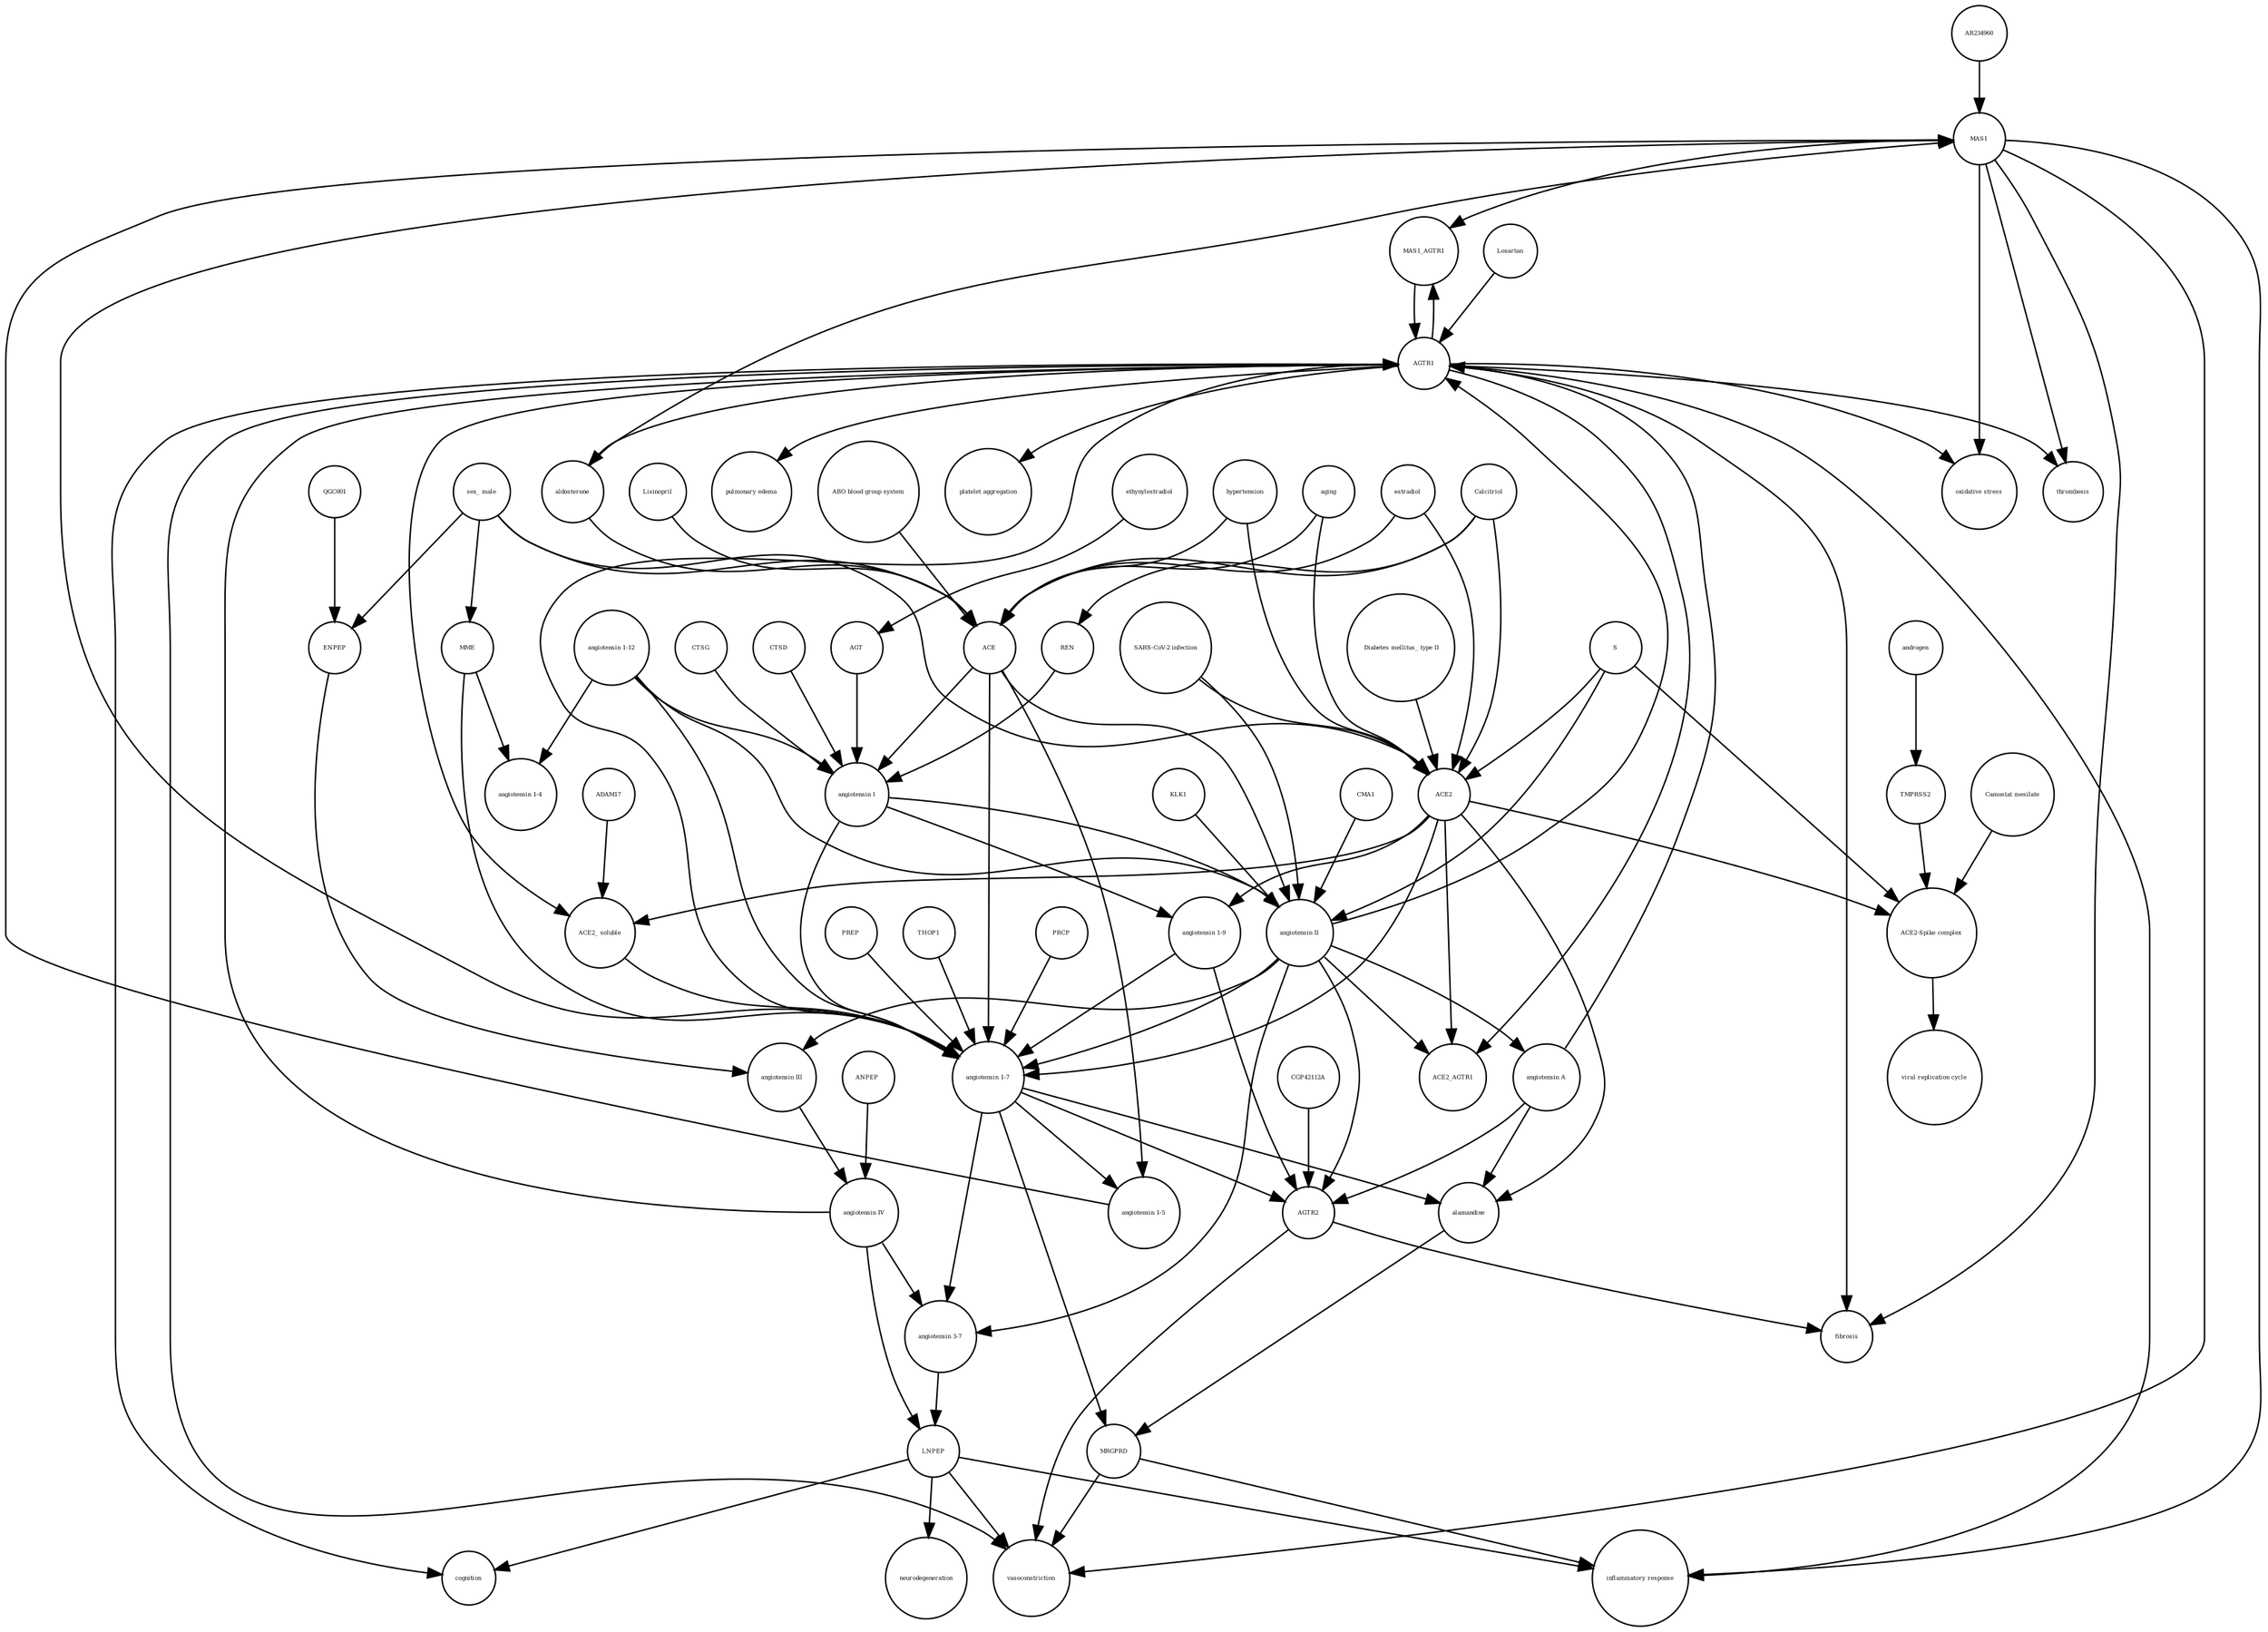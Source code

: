 strict digraph  {
MRGPRD [annotation="urn_miriam_hgnc_HGNC%3A29626", bipartite=0, cls=macromolecule, fontsize=4, label=MRGPRD, shape=circle];
"inflammatory response" [annotation="urn_miriam_obo.go_GO%3A0006954", bipartite=0, cls=phenotype, fontsize=4, label="inflammatory response", shape=circle];
MAS1 [annotation="urn_miriam_hgnc_HGNC%3A6899", bipartite=0, cls=macromolecule, fontsize=4, label=MAS1, shape=circle];
AGTR2 [annotation="urn_miriam_hgnc_HGNC%3A338", bipartite=0, cls=macromolecule, fontsize=4, label=AGTR2, shape=circle];
vasoconstriction [annotation=urn_miriam_mesh_D014661, bipartite=0, cls=phenotype, fontsize=4, label=vasoconstriction, shape=circle];
LNPEP [annotation="urn_miriam_hgnc_HGNC%3A6656", bipartite=0, cls=macromolecule, fontsize=4, label=LNPEP, shape=circle];
"ACE2-Spike complex" [annotation=urn_miriam_pubmed_32275855, bipartite=0, cls=complex, fontsize=4, label="ACE2-Spike complex", shape=circle];
"viral replication cycle" [annotation=urn_miriam_mesh_D014661, bipartite=0, cls=phenotype, fontsize=4, label="viral replication cycle", shape=circle];
fibrosis [annotation=urn_miriam_mesh_D005355, bipartite=0, cls=phenotype, fontsize=4, label=fibrosis, shape=circle];
"oxidative stress" [annotation="urn_miriam_obo.go_GO%3A0006979", bipartite=0, cls=phenotype, fontsize=4, label="oxidative stress", shape=circle];
thrombosis [annotation=urn_miriam_mesh_D013927, bipartite=0, cls=phenotype, fontsize=4, label=thrombosis, shape=circle];
AGTR1 [annotation="urn_miriam_hgnc_HGNC%3A336", bipartite=0, cls=macromolecule, fontsize=4, label=AGTR1, shape=circle];
neurodegeneration [annotation=urn_miriam_mesh_D009410, bipartite=0, cls=phenotype, fontsize=4, label=neurodegeneration, shape=circle];
cognition [annotation=urn_miriam_mesh_D003071, bipartite=0, cls=phenotype, fontsize=4, label=cognition, shape=circle];
"pulmonary edema" [annotation=urn_miriam_mesh_D011654, bipartite=0, cls=phenotype, fontsize=4, label="pulmonary edema", shape=circle];
"platelet aggregation" [annotation="urn_miriam_obo.go_GO%3A0070527", bipartite=0, cls=phenotype, fontsize=4, label="platelet aggregation", shape=circle];
"angiotensin II" [annotation="urn_miriam_obo.chebi_CHEBI%3A48432", bipartite=0, cls="simple chemical", fontsize=4, label="angiotensin II", shape=circle];
Calcitriol [annotation="urn_miriam_obo.chebi_CHEBI%3A17823", bipartite=0, cls="simple chemical", fontsize=4, label=Calcitriol, shape=circle];
hypertension [annotation=urn_miriam_mesh_D006973, bipartite=0, cls=phenotype, fontsize=4, label=hypertension, shape=circle];
"angiotensin 1-4" [annotation=urn_miriam_pubmed_22490446, bipartite=0, cls="simple chemical", fontsize=4, label="angiotensin 1-4", shape=circle];
"SARS-CoV-2 infection" [annotation="urn_miriam_taxonomy_2697049|urn_miriam_mesh_C000657245", bipartite=0, cls=phenotype, fontsize=4, label="SARS-CoV-2 infection", shape=circle];
aging [annotation="urn_miriam_obo.go_GO%3A0007568", bipartite=0, cls=phenotype, fontsize=4, label=aging, shape=circle];
KLK1 [annotation="urn_miriam_hgnc_HGNC%3A6357", bipartite=0, cls=macromolecule, fontsize=4, label=KLK1, shape=circle];
PREP [annotation="urn_miriam_hgnc_HGNC%3A9358", bipartite=0, cls=macromolecule, fontsize=4, label=PREP, shape=circle];
Lisinopril [annotation="urn_miriam_obo.chebi_CHEBI%3A43755", bipartite=0, cls="simple chemical", fontsize=4, label=Lisinopril, shape=circle];
androgen [annotation="urn_miriam_obo.chebi_CHEBI%3A50113", bipartite=0, cls="simple chemical", fontsize=4, label=androgen, shape=circle];
"angiotensin III" [annotation="urn_miriam_obo.chebi_CHEBI%3A89666", bipartite=0, cls="simple chemical", fontsize=4, label="angiotensin III", shape=circle];
"Camostat mesilate" [annotation="urn_miriam_obo.chebi_CHEBI%3A135632", bipartite=0, cls="simple chemical", fontsize=4, label="Camostat mesilate", shape=circle];
estradiol [annotation="urn_miriam_obo.chebi_CHEBI%3A16469", bipartite=0, cls="simple chemical", fontsize=4, label=estradiol, shape=circle];
ACE2_AGTR1 [annotation=urn_miriam_pubmed_25225202, bipartite=0, cls=complex, fontsize=4, label=ACE2_AGTR1, shape=circle];
"angiotensin I" [annotation="urn_miriam_obo.chebi_CHEBI%3A2718", bipartite=0, cls="simple chemical", fontsize=4, label="angiotensin I", shape=circle];
CGP42112A [annotation="urn_miriam_obo.chebi_CHEBI%3A147302", bipartite=0, cls="simple chemical", fontsize=4, label=CGP42112A, shape=circle];
ENPEP [annotation="urn_miriam_hgnc_HGNC%3A3355", bipartite=0, cls=macromolecule, fontsize=4, label=ENPEP, shape=circle];
ethynylestradiol [annotation="urn_miriam_obo.chebi_CHEBI%3A4903", bipartite=0, cls="simple chemical", fontsize=4, label=ethynylestradiol, shape=circle];
"angiotensin 1-7" [annotation="urn_miriam_obo.chebi_CHEBI%3A55438", bipartite=0, cls="simple chemical", fontsize=4, label="angiotensin 1-7", shape=circle];
"ABO blood group system" [annotation=urn_miriam_mesh_D000017, bipartite=0, cls=phenotype, fontsize=4, label="ABO blood group system", shape=circle];
"angiotensin 1-12" [annotation=urn_miriam_pubmed_27465904, bipartite=0, cls="simple chemical", fontsize=4, label="angiotensin 1-12", shape=circle];
Losartan [annotation="urn_miriam_obo.chebi_CHEBI%3A6541", bipartite=0, cls="simple chemical", fontsize=4, label=Losartan, shape=circle];
"angiotensin A" [annotation="urn_miriam_kegg.compound_C20970|urn_miriam_pubchem.compound_91691124", bipartite=0, cls="simple chemical", fontsize=4, label="angiotensin A", shape=circle];
"ANPEP " [annotation="urn_miriam_hgnc_HGNC%3A500", bipartite=0, cls=macromolecule, fontsize=4, label="ANPEP ", shape=circle];
"angiotensin IV" [annotation="urn_miriam_obo.chebi_CHEBI%3A80127", bipartite=0, cls="simple chemical", fontsize=4, label="angiotensin IV", shape=circle];
ADAM17 [annotation="urn_miriam_hgnc_HGNC%3A195", bipartite=0, cls=macromolecule, fontsize=4, label=ADAM17, shape=circle];
"angiotensin 1-5" [annotation="urn_miriam_obo.chebi_CHEBI%3A80129", bipartite=0, cls="simple chemical", fontsize=4, label="angiotensin 1-5", shape=circle];
CMA1 [annotation="urn_miriam_hgnc_HGNC%3A2097", bipartite=0, cls=macromolecule, fontsize=4, label=CMA1, shape=circle];
"angiotensin 1-9" [annotation="urn_miriam_obo.chebi_CHEBI%3A80128", bipartite=0, cls="simple chemical", fontsize=4, label="angiotensin 1-9", shape=circle];
alamandine [annotation="urn_miriam_pubchem.compound_44192273", bipartite=0, cls="simple chemical", fontsize=4, label=alamandine, shape=circle];
" Diabetes mellitus_ type II" [annotation=urn_miriam_mesh_D003924, bipartite=0, cls=phenotype, fontsize=4, label=" Diabetes mellitus_ type II", shape=circle];
ACE2 [annotation="urn_miriam_hgnc_HGNC%3A13557", bipartite=0, cls=macromolecule, fontsize=4, label=ACE2, shape=circle];
THOP1 [annotation="urn_miriam_hgnc_HGNC%3A11793", bipartite=0, cls=macromolecule, fontsize=4, label=THOP1, shape=circle];
"angiotensin 3-7" [annotation=urn_miriam_pubmed_30934934, bipartite=0, cls="simple chemical", fontsize=4, label="angiotensin 3-7", shape=circle];
MME [annotation="", bipartite=0, cls=macromolecule, fontsize=4, label=MME, shape=circle];
QGC001 [annotation=urn_miriam_pubmed_24337978, bipartite=0, cls="simple chemical", fontsize=4, label=QGC001, shape=circle];
aldosterone [annotation="urn_miriam_obo.chebi_CHEBI%3A27584", bipartite=0, cls="simple chemical", fontsize=4, label=aldosterone, shape=circle];
S [annotation="urn_miriam_uniprot_P0DTC2|urn_miriam_uniprot_P59594", bipartite=0, cls=macromolecule, fontsize=4, label=S, shape=circle];
"ACE2_ soluble" [annotation="urn_miriam_hgnc.symbol_ACE2", bipartite=0, cls=macromolecule, fontsize=4, label="ACE2_ soluble", shape=circle];
CTSG [annotation="urn_miriam_hgnc_HGNC%3A2532", bipartite=0, cls=macromolecule, fontsize=4, label=CTSG, shape=circle];
REN [annotation="urn_miriam_hgnc_HGNC%3A9958", bipartite=0, cls=macromolecule, fontsize=4, label=REN, shape=circle];
CTSD [annotation="urn_miriam_hgnc_HGNC%3A2529", bipartite=0, cls=macromolecule, fontsize=4, label=CTSD, shape=circle];
"sex_ male" [annotation=urn_miriam_mesh_D008297, bipartite=0, cls=phenotype, fontsize=4, label="sex_ male", shape=circle];
ACE [annotation="urn_miriam_hgnc_HGNC%3A2707", bipartite=0, cls=macromolecule, fontsize=4, label=ACE, shape=circle];
PRCP [annotation="urn_miriam_hgnc_HGNC%3A9344", bipartite=0, cls=macromolecule, fontsize=4, label=PRCP, shape=circle];
TMPRSS2 [annotation="urn_miriam_hgnc_HGNC%3A11876", bipartite=0, cls=macromolecule, fontsize=4, label=TMPRSS2, shape=circle];
AR234960 [annotation="urn_miriam_pubchem.compound_146025955", bipartite=0, cls="simple chemical", fontsize=4, label=AR234960, shape=circle];
MAS1_AGTR1 [annotation=urn_miriam_pubmed_15809376, bipartite=0, cls=complex, fontsize=4, label=MAS1_AGTR1, shape=circle];
AGT [annotation="urn_miriam_hgnc_HGNC%3A333", bipartite=0, cls=macromolecule, fontsize=4, label=AGT, shape=circle];
MRGPRD -> "inflammatory response"  [annotation="", interaction_type=inhibition];
MRGPRD -> vasoconstriction  [annotation="", interaction_type=inhibition];
MAS1 -> "inflammatory response"  [annotation="", interaction_type=inhibition];
MAS1 -> vasoconstriction  [annotation="", interaction_type=inhibition];
MAS1 -> fibrosis  [annotation="", interaction_type=inhibition];
MAS1 -> "oxidative stress"  [annotation="", interaction_type=inhibition];
MAS1 -> thrombosis  [annotation="", interaction_type=inhibition];
MAS1 -> MAS1_AGTR1  [annotation="", interaction_type=production];
AGTR2 -> vasoconstriction  [annotation="", interaction_type=inhibition];
AGTR2 -> fibrosis  [annotation="", interaction_type=inhibition];
LNPEP -> "inflammatory response"  [annotation="", interaction_type=inhibition];
LNPEP -> vasoconstriction  [annotation="", interaction_type=inhibition];
LNPEP -> neurodegeneration  [annotation="", interaction_type=inhibition];
LNPEP -> cognition  [annotation="", interaction_type="necessary stimulation"];
"ACE2-Spike complex" -> "viral replication cycle"  [annotation="", interaction_type="necessary stimulation"];
AGTR1 -> thrombosis  [annotation="", interaction_type="necessary stimulation"];
AGTR1 -> "inflammatory response"  [annotation="", interaction_type="necessary stimulation"];
AGTR1 -> fibrosis  [annotation="", interaction_type="necessary stimulation"];
AGTR1 -> vasoconstriction  [annotation="", interaction_type="necessary stimulation"];
AGTR1 -> "oxidative stress"  [annotation="", interaction_type="necessary stimulation"];
AGTR1 -> cognition  [annotation="", interaction_type=inhibition];
AGTR1 -> "pulmonary edema"  [annotation="", interaction_type="necessary stimulation"];
AGTR1 -> "platelet aggregation"  [annotation="", interaction_type="necessary stimulation"];
AGTR1 -> aldosterone  [annotation="urn_miriam_pubmed_1338730|urn_miriam_taxonomy_10116", interaction_type=stimulation];
AGTR1 -> MAS1_AGTR1  [annotation="", interaction_type=production];
AGTR1 -> "ACE2_ soluble"  [annotation="urn_miriam_pubmed_24227843|urn_miriam_taxonomy_9606|urn_miriam_pubmed_32333398|urn_miriam_pubmed_28512108", interaction_type=stimulation];
AGTR1 -> ACE2_AGTR1  [annotation="", interaction_type=production];
"angiotensin II" -> ACE2_AGTR1  [annotation="urn_miriam_pubmed_25225202|urn_miriam_taxonomy_9606", interaction_type=inhibition];
"angiotensin II" -> AGTR2  [annotation="urn_miriam_pubmed_17630322|urn_miriam_taxonomy_9606|urn_miriam_pubmed_17138938", interaction_type=stimulation];
"angiotensin II" -> AGTR1  [annotation="urn_miriam_pubmed_26497614|urn_miriam_taxonomy_10116|urn_miriam_pubmed_17630322|urn_miriam_pubmed_32333398|urn_miriam_pubmed_17138938|urn_miriam_taxonomy_9606", interaction_type=stimulation];
"angiotensin II" -> "angiotensin 3-7"  [annotation="", interaction_type=production];
"angiotensin II" -> "angiotensin A"  [annotation="", interaction_type=production];
"angiotensin II" -> "angiotensin 1-7"  [annotation="", interaction_type=production];
"angiotensin II" -> "angiotensin III"  [annotation="", interaction_type=production];
Calcitriol -> ACE  [annotation="urn_miriam_pubmed_26562171|urn_miriam_taxonomy_9606|urn_miriam_pubmed_28944831|urn_miriam_taxonomy_10116", interaction_type=inhibition];
Calcitriol -> ACE2  [annotation="urn_miriam_pubmed_32432918|urn_miriam_taxonomy_9606|urn_miriam_pubmed_19864379|urn_miriam_uniprot_P59594|urn_miriam_pubmed_26562171|urn_miriam_pubmed_28944831|urn_miriam_taxonomy_10116", interaction_type=stimulation];
Calcitriol -> REN  [annotation="urn_miriam_pubmed_12122115|urn_miriam_taxonomy_10090", interaction_type=inhibition];
hypertension -> ACE  [annotation="urn_miriam_pubmed_18403595|urn_miriam_taxonomy_9606", interaction_type=stimulation];
hypertension -> ACE2  [annotation="urn_miriam_pubmed_28174624|urn_miriam_taxonomy_9606|urn_miriam_pubmed_27965422", interaction_type=stimulation];
"SARS-CoV-2 infection" -> ACE2  [annotation="urn_miriam_pubmed_32408336|urn_miriam_taxonomy_9606", interaction_type=inhibition];
"SARS-CoV-2 infection" -> "angiotensin II"  [annotation="urn_miriam_pubmed_32048163|urn_miriam_taxonomy_9606", interaction_type=stimulation];
aging -> ACE  [annotation="urn_miriam_taxonomy_9606|urn_miriam_pubmed_28174624", interaction_type=inhibition];
aging -> ACE2  [annotation="urn_miriam_pubmed_32432657|urn_miriam_taxonomy_9606", interaction_type=stimulation];
KLK1 -> "angiotensin II"  [annotation="urn_miriam_taxonomy_9823|urn_miriam_pubmed_6555043", interaction_type=catalysis];
PREP -> "angiotensin 1-7"  [annotation="urn_miriam_pubmed_1310484|urn_miriam_taxonomy_9606", interaction_type=catalysis];
Lisinopril -> ACE  [annotation="urn_miriam_pubmed_2550696|urn_miriam_taxonomy_9606", interaction_type=inhibition];
androgen -> TMPRSS2  [annotation="urn_miriam_pubmed_10485450|urn_miriam_taxonomy_9606", interaction_type=stimulation];
"angiotensin III" -> "angiotensin IV"  [annotation="", interaction_type=production];
"Camostat mesilate" -> "ACE2-Spike complex"  [annotation="urn_miriam_pubmed_32142651|urn_miriam_taxonomy_9606|urn_miriam_uniprot_P0DTC2", interaction_type=inhibition];
estradiol -> ACE  [annotation="urn_miriam_pubmed_26562171|urn_miriam_taxonomy_9606|urn_miriam_pubmed_28944831|urn_miriam_taxonomy_10116", interaction_type=stimulation];
estradiol -> ACE2  [annotation="urn_miriam_pubmed_32432918|urn_miriam_taxonomy_9606|urn_miriam_pubmed_19864379|urn_miriam_uniprot_P59594|urn_miriam_pubmed_26562171|urn_miriam_pubmed_28944831|urn_miriam_taxonomy_10116", interaction_type=modulation];
"angiotensin I" -> "angiotensin II"  [annotation="", interaction_type=production];
"angiotensin I" -> "angiotensin 1-9"  [annotation="", interaction_type=production];
"angiotensin I" -> "angiotensin 1-7"  [annotation="", interaction_type=production];
CGP42112A -> AGTR2  [annotation="urn_miriam_pubmed_25014541|urn_miriam_taxonomy_9606", interaction_type=stimulation];
ENPEP -> "angiotensin III"  [annotation="urn_miriam_pubmed_8876246|urn_miriam_taxonomy_10090", interaction_type=catalysis];
ethynylestradiol -> AGT  [annotation="urn_miriam_pubmed_8351287|urn_miriam_taxonomy_10116", interaction_type=stimulation];
"angiotensin 1-7" -> AGTR1  [annotation="urn_miriam_pubmed_29928987|urn_miriam_taxonomy_9606", interaction_type=inhibition];
"angiotensin 1-7" -> "angiotensin 1-5"  [annotation="", interaction_type=production];
"angiotensin 1-7" -> MAS1  [annotation="urn_miriam_pubmed_27217404|urn_miriam_taxonomy_9606", interaction_type=stimulation];
"angiotensin 1-7" -> "angiotensin 3-7"  [annotation="", interaction_type=production];
"angiotensin 1-7" -> MRGPRD  [annotation="urn_miriam_pubmed_27217404|urn_miriam_taxonomy_9606", interaction_type=stimulation];
"angiotensin 1-7" -> alamandine  [annotation="", interaction_type=production];
"angiotensin 1-7" -> AGTR2  [annotation="urn_miriam_pubmed_15767466|urn_miriam_taxonomy_10116", interaction_type=stimulation];
"ABO blood group system" -> ACE  [annotation="urn_miriam_pubmed_24803075|urn_miriam_pubmed_32343152|urn_miriam_pubmed_20066004|urn_miriam_pubmed_23937567|urn_miriam_taxonomy_9606", interaction_type=modulation];
"angiotensin 1-12" -> "angiotensin 1-7"  [annotation="", interaction_type=production];
"angiotensin 1-12" -> "angiotensin II"  [annotation="", interaction_type=production];
"angiotensin 1-12" -> "angiotensin 1-4"  [annotation="", interaction_type=production];
"angiotensin 1-12" -> "angiotensin I"  [annotation="", interaction_type=production];
Losartan -> AGTR1  [annotation="urn_miriam_pubmed_24530803|urn_miriam_taxonomy_8355", interaction_type=inhibition];
"angiotensin A" -> AGTR2  [annotation="urn_miriam_pubmed_17630322|urn_miriam_taxonomy_9606|urn_miriam_pubmed_17138938", interaction_type=stimulation];
"angiotensin A" -> alamandine  [annotation="", interaction_type=production];
"angiotensin A" -> AGTR1  [annotation="urn_miriam_pubmed_26497614|urn_miriam_taxonomy_10116|urn_miriam_pubmed_17630322|urn_miriam_pubmed_32333398|urn_miriam_pubmed_17138938|urn_miriam_taxonomy_9606", interaction_type=stimulation];
"ANPEP " -> "angiotensin IV"  [annotation="urn_miriam_pubmed_8876246|urn_miriam_taxonomy_10090", interaction_type=catalysis];
"angiotensin IV" -> "angiotensin 3-7"  [annotation="", interaction_type=production];
"angiotensin IV" -> LNPEP  [annotation="urn_miriam_pubmed_11707427|urn_miriam_taxonomy_9606", interaction_type=stimulation];
"angiotensin IV" -> AGTR1  [annotation="urn_miriam_pubmed_26497614|urn_miriam_taxonomy_10116|urn_miriam_pubmed_17630322|urn_miriam_pubmed_32333398|urn_miriam_pubmed_17138938|urn_miriam_taxonomy_9606", interaction_type=stimulation];
ADAM17 -> "ACE2_ soluble"  [annotation="urn_miriam_pubmed_24227843|urn_miriam_taxonomy_9606|urn_miriam_pubmed_32333398|urn_miriam_pubmed_28512108", interaction_type=catalysis];
"angiotensin 1-5" -> MAS1  [annotation="urn_miriam_pubmed_27660028|urn_miriam_taxonomy_10116", interaction_type=stimulation];
CMA1 -> "angiotensin II"  [annotation="urn_miriam_pubmed_2266130|urn_miriam_taxonomy_9606", interaction_type=catalysis];
"angiotensin 1-9" -> AGTR2  [annotation="urn_miriam_pubmed_30048754|urn_miriam_taxonomy_10116", interaction_type=stimulation];
"angiotensin 1-9" -> "angiotensin 1-7"  [annotation="", interaction_type=production];
alamandine -> MRGPRD  [annotation="urn_miriam_pubmed_23446738|urn_miriam_taxonomy_9606", interaction_type=stimulation];
" Diabetes mellitus_ type II" -> ACE2  [annotation="urn_miriam_pubmed_18403595|urn_miriam_pubmed_19034303|urn_miriam_taxonomy_9606", interaction_type=inhibition];
ACE2 -> "angiotensin 1-9"  [annotation="urn_miriam_pubmed_10969042|urn_miriam_taxonomy_9606", interaction_type=catalysis];
ACE2 -> "angiotensin 1-7"  [annotation="urn_miriam_taxonomy_10090|urn_miriam_pubmed_23392115", interaction_type=catalysis];
ACE2 -> "ACE2-Spike complex"  [annotation="", interaction_type=production];
ACE2 -> alamandine  [annotation="urn_miriam_pubmed_23446738|urn_miriam_taxonomy_9606", interaction_type=catalysis];
ACE2 -> "ACE2_ soluble"  [annotation="", interaction_type=production];
ACE2 -> ACE2_AGTR1  [annotation="", interaction_type=production];
THOP1 -> "angiotensin 1-7"  [annotation="urn_miriam_pubmed_24041943|urn_miriam_taxonomy_10116", interaction_type=catalysis];
"angiotensin 3-7" -> LNPEP  [annotation="urn_miriam_pubmed_30934934|urn_miriam_taxonomy_40674", interaction_type=stimulation];
MME -> "angiotensin 1-4"  [annotation="urn_miriam_pubmed_22490446|urn_miriam_taxonomy_10116", interaction_type=catalysis];
MME -> "angiotensin 1-7"  [annotation="urn_miriam_pubmed_15283675|urn_miriam_taxonomy_9606", interaction_type=catalysis];
QGC001 -> ENPEP  [annotation="urn_miriam_pubmed_22710644|urn_miriam_taxonomy_10116", interaction_type=inhibition];
aldosterone -> MAS1  [annotation="urn_miriam_pubmed_31165585|urn_miriam_taxonomy_9606", interaction_type=inhibition];
aldosterone -> ACE  [annotation="urn_miriam_pubmed_31165585|urn_miriam_taxonomy_9606", interaction_type=stimulation];
S -> "ACE2-Spike complex"  [annotation="", interaction_type=production];
S -> ACE2  [annotation="urn_miriam_pubmed_32432918|urn_miriam_taxonomy_9606|urn_miriam_pubmed_19864379|urn_miriam_uniprot_P59594|urn_miriam_pubmed_26562171|urn_miriam_pubmed_28944831|urn_miriam_taxonomy_10116", interaction_type=inhibition];
S -> "angiotensin II"  [annotation="urn_miriam_pubmed_16007097|urn_miriam_taxonomy_10090|urn_miriam_uniprot_P59594|urn_miriam_pubmed_19375596|urn_miriam_taxonomy_9606", interaction_type=stimulation];
"ACE2_ soluble" -> "angiotensin 1-7"  [annotation="urn_miriam_pubmed_28512108|urn_miriam_taxonomy_9606", interaction_type=stimulation];
CTSG -> "angiotensin I"  [annotation="urn_miriam_pubmed_6172448|urn_miriam_taxonomy_9606", interaction_type=catalysis];
REN -> "angiotensin I"  [annotation="urn_miriam_pubmed_10585461|urn_miriam_taxonomy_9606", interaction_type=catalysis];
CTSD -> "angiotensin I"  [annotation="urn_miriam_pubmed_6172448|urn_miriam_taxonomy_9606", interaction_type=catalysis];
"sex_ male" -> ENPEP  [annotation="urn_miriam_pubmed_28174624|urn_miriam_taxonomy_9606", interaction_type=inhibition];
"sex_ male" -> ACE2  [annotation="urn_miriam_pubmed_26171856|urn_miriam_taxonomy_10116|urn_miriam_pubmed_26010093", interaction_type=stimulation];
"sex_ male" -> ACE  [annotation="urn_miriam_taxonomy_9606|urn_miriam_pubmed_28174624", interaction_type=inhibition];
"sex_ male" -> MME  [annotation="urn_miriam_pubmed_28174624|urn_miriam_taxonomy_9606", interaction_type=stimulation];
ACE -> "angiotensin I"  [annotation="urn_miriam_pubmed_22490446|urn_miriam_taxonomy_10116", interaction_type=catalysis];
ACE -> "angiotensin II"  [annotation="urn_miriam_taxonomy_9606|urn_miriam_pubmed_10969042", interaction_type=catalysis];
ACE -> "angiotensin 1-5"  [annotation="urn_miriam_pubmed_10969042|urn_miriam_taxonomy_9606", interaction_type=catalysis];
ACE -> "angiotensin 1-7"  [annotation="urn_miriam_pubmed_15283675|urn_miriam_taxonomy_9606", interaction_type=catalysis];
PRCP -> "angiotensin 1-7"  [annotation="urn_miriam_taxonomy_10090|urn_miriam_pubmed_23392115", interaction_type=catalysis];
TMPRSS2 -> "ACE2-Spike complex"  [annotation="urn_miriam_pubmed_32142651|urn_miriam_taxonomy_9606|urn_miriam_uniprot_P0DTC2", interaction_type=stimulation];
AR234960 -> MAS1  [annotation="urn_miriam_pubmed_29287092|urn_miriam_taxonomy_9606", interaction_type=stimulation];
MAS1_AGTR1 -> AGTR1  [annotation="urn_miriam_pubmed_15809376|urn_miriam_taxonomy_9606", interaction_type=inhibition];
AGT -> "angiotensin I"  [annotation="", interaction_type=production];
}
